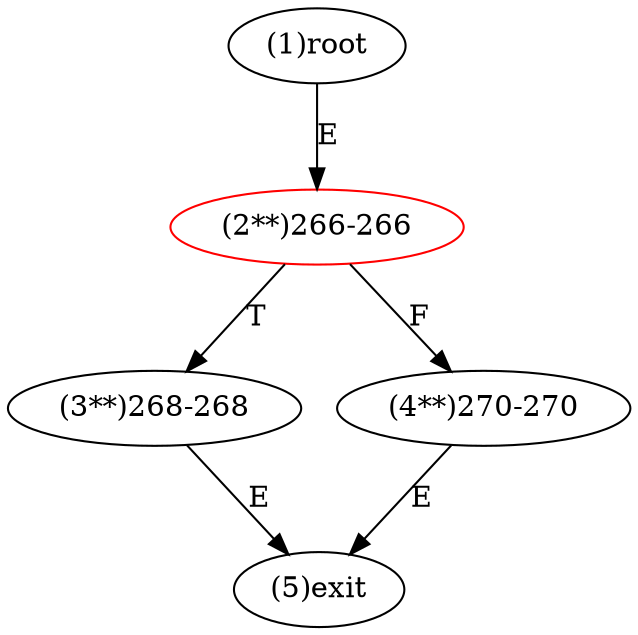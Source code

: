 digraph "" { 
1[ label="(1)root"];
2[ label="(2**)266-266",color=red];
3[ label="(3**)268-268"];
4[ label="(4**)270-270"];
5[ label="(5)exit"];
1->2[ label="E"];
2->4[ label="F"];
2->3[ label="T"];
3->5[ label="E"];
4->5[ label="E"];
}